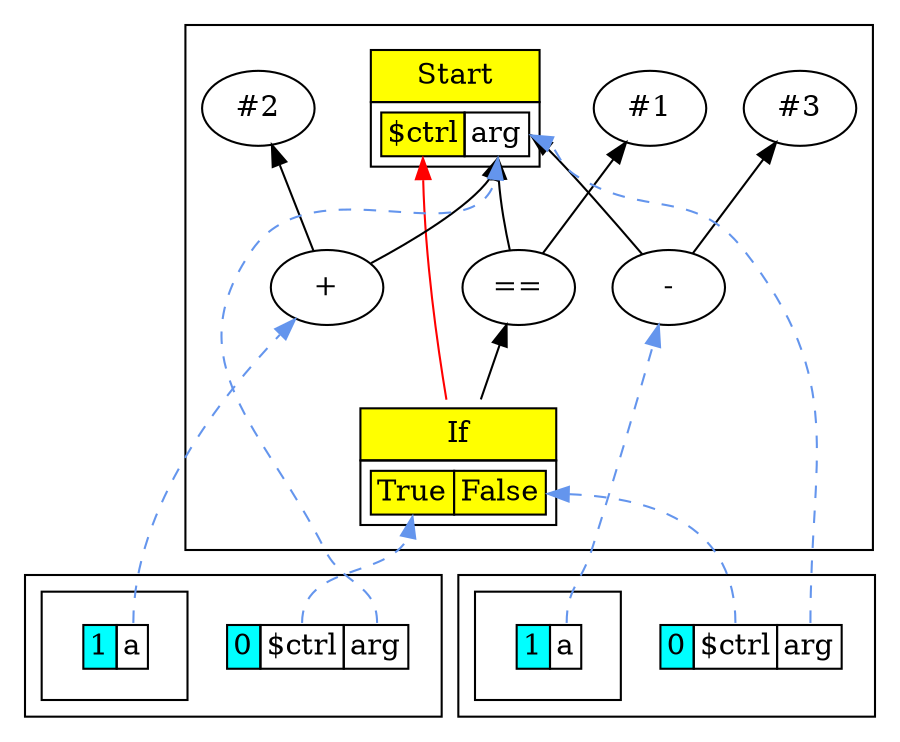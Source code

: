 digraph chapter05 {
/*
int a = 1;
if (arg == 1)
    a = arg+2;
else {
    a = arg-3;
    #showGraph;
}
return a;

*/
	rankdir=BT;
	ordering="in";
	concentrate="true";
	subgraph cluster_Nodes {
		Start2 [ shape=plaintext label=<
			<TABLE BORDER="0" CELLBORDER="1" CELLSPACING="0" CELLPADDING="4">
			<TR><TD BGCOLOR="yellow">Start</TD></TR>
			<TR><TD>
				<TABLE BORDER="0" CELLBORDER="1" CELLSPACING="0">
				<TR><TD PORT="p0" BGCOLOR="yellow">$ctrl</TD><TD PORT="p1">arg</TD></TR>
				</TABLE>
			</TD></TR>
			</TABLE>>
		];
		Con_7 [ label="#1" ];
		EQNode8 [ label="==" ];
		If9 [ shape=plaintext label=<
			<TABLE BORDER="0" CELLBORDER="1" CELLSPACING="0" CELLPADDING="4">
			<TR><TD BGCOLOR="yellow">If</TD></TR>
			<TR><TD>
				<TABLE BORDER="0" CELLBORDER="1" CELLSPACING="0">
				<TR><TD PORT="p0" BGCOLOR="yellow">True</TD><TD PORT="p1" BGCOLOR="yellow">False</TD></TR>
				</TABLE>
			</TD></TR>
			</TABLE>>
		];
		Con_13 [ label="#2" ];
		Add14 [ label="+" ];
		Con_15 [ label="#3" ];
		Sub16 [ label="-" ];
	}
	node [shape=plaintext];
	subgraph cluster_Scope1_0 {
		Scope1_0 [label=<
			<TABLE BORDER="0" CELLBORDER="1" CELLSPACING="0">
			<TR><TD BGCOLOR="cyan">0</TD><TD PORT="Scope1_0_$ctrl">$ctrl</TD><TD PORT="Scope1_0_arg">arg</TD></TR>
			</TABLE>>];
	subgraph cluster_Scope1_1 {
		Scope1_1 [label=<
			<TABLE BORDER="0" CELLBORDER="1" CELLSPACING="0">
			<TR><TD BGCOLOR="cyan">1</TD><TD PORT="Scope1_1_a">a</TD></TR>
			</TABLE>>];
	}
	}
	node [shape=plaintext];
	subgraph cluster_Scope12_0 {
		Scope12_0 [label=<
			<TABLE BORDER="0" CELLBORDER="1" CELLSPACING="0">
			<TR><TD BGCOLOR="cyan">0</TD><TD PORT="Scope12_0_$ctrl">$ctrl</TD><TD PORT="Scope12_0_arg">arg</TD></TR>
			</TABLE>>];
	subgraph cluster_Scope12_1 {
		Scope12_1 [label=<
			<TABLE BORDER="0" CELLBORDER="1" CELLSPACING="0">
			<TR><TD BGCOLOR="cyan">1</TD><TD PORT="Scope12_1_a">a</TD></TR>
			</TABLE>>];
	}
	}
	EQNode8 -> Start2:p1;
	EQNode8 -> Con_7;
	If9 -> Start2:p0 [color=red];
	If9 -> EQNode8;
	Add14 -> Start2:p1;
	Add14 -> Con_13;
	Sub16 -> Start2:p1;
	Sub16 -> Con_15;
	edge [style=dashed color=cornflowerblue];
	Scope1_0:"Scope1_0_$ctrl" -> If9:p0;
	Scope1_0:"Scope1_0_arg" -> Start2:p1;
	Scope1_1:"Scope1_1_a" -> Add14;
	edge [style=dashed color=cornflowerblue];
	Scope12_0:"Scope12_0_$ctrl" -> If9:p1;
	Scope12_0:"Scope12_0_arg" -> Start2:p1;
	Scope12_1:"Scope12_1_a" -> Sub16;
}
